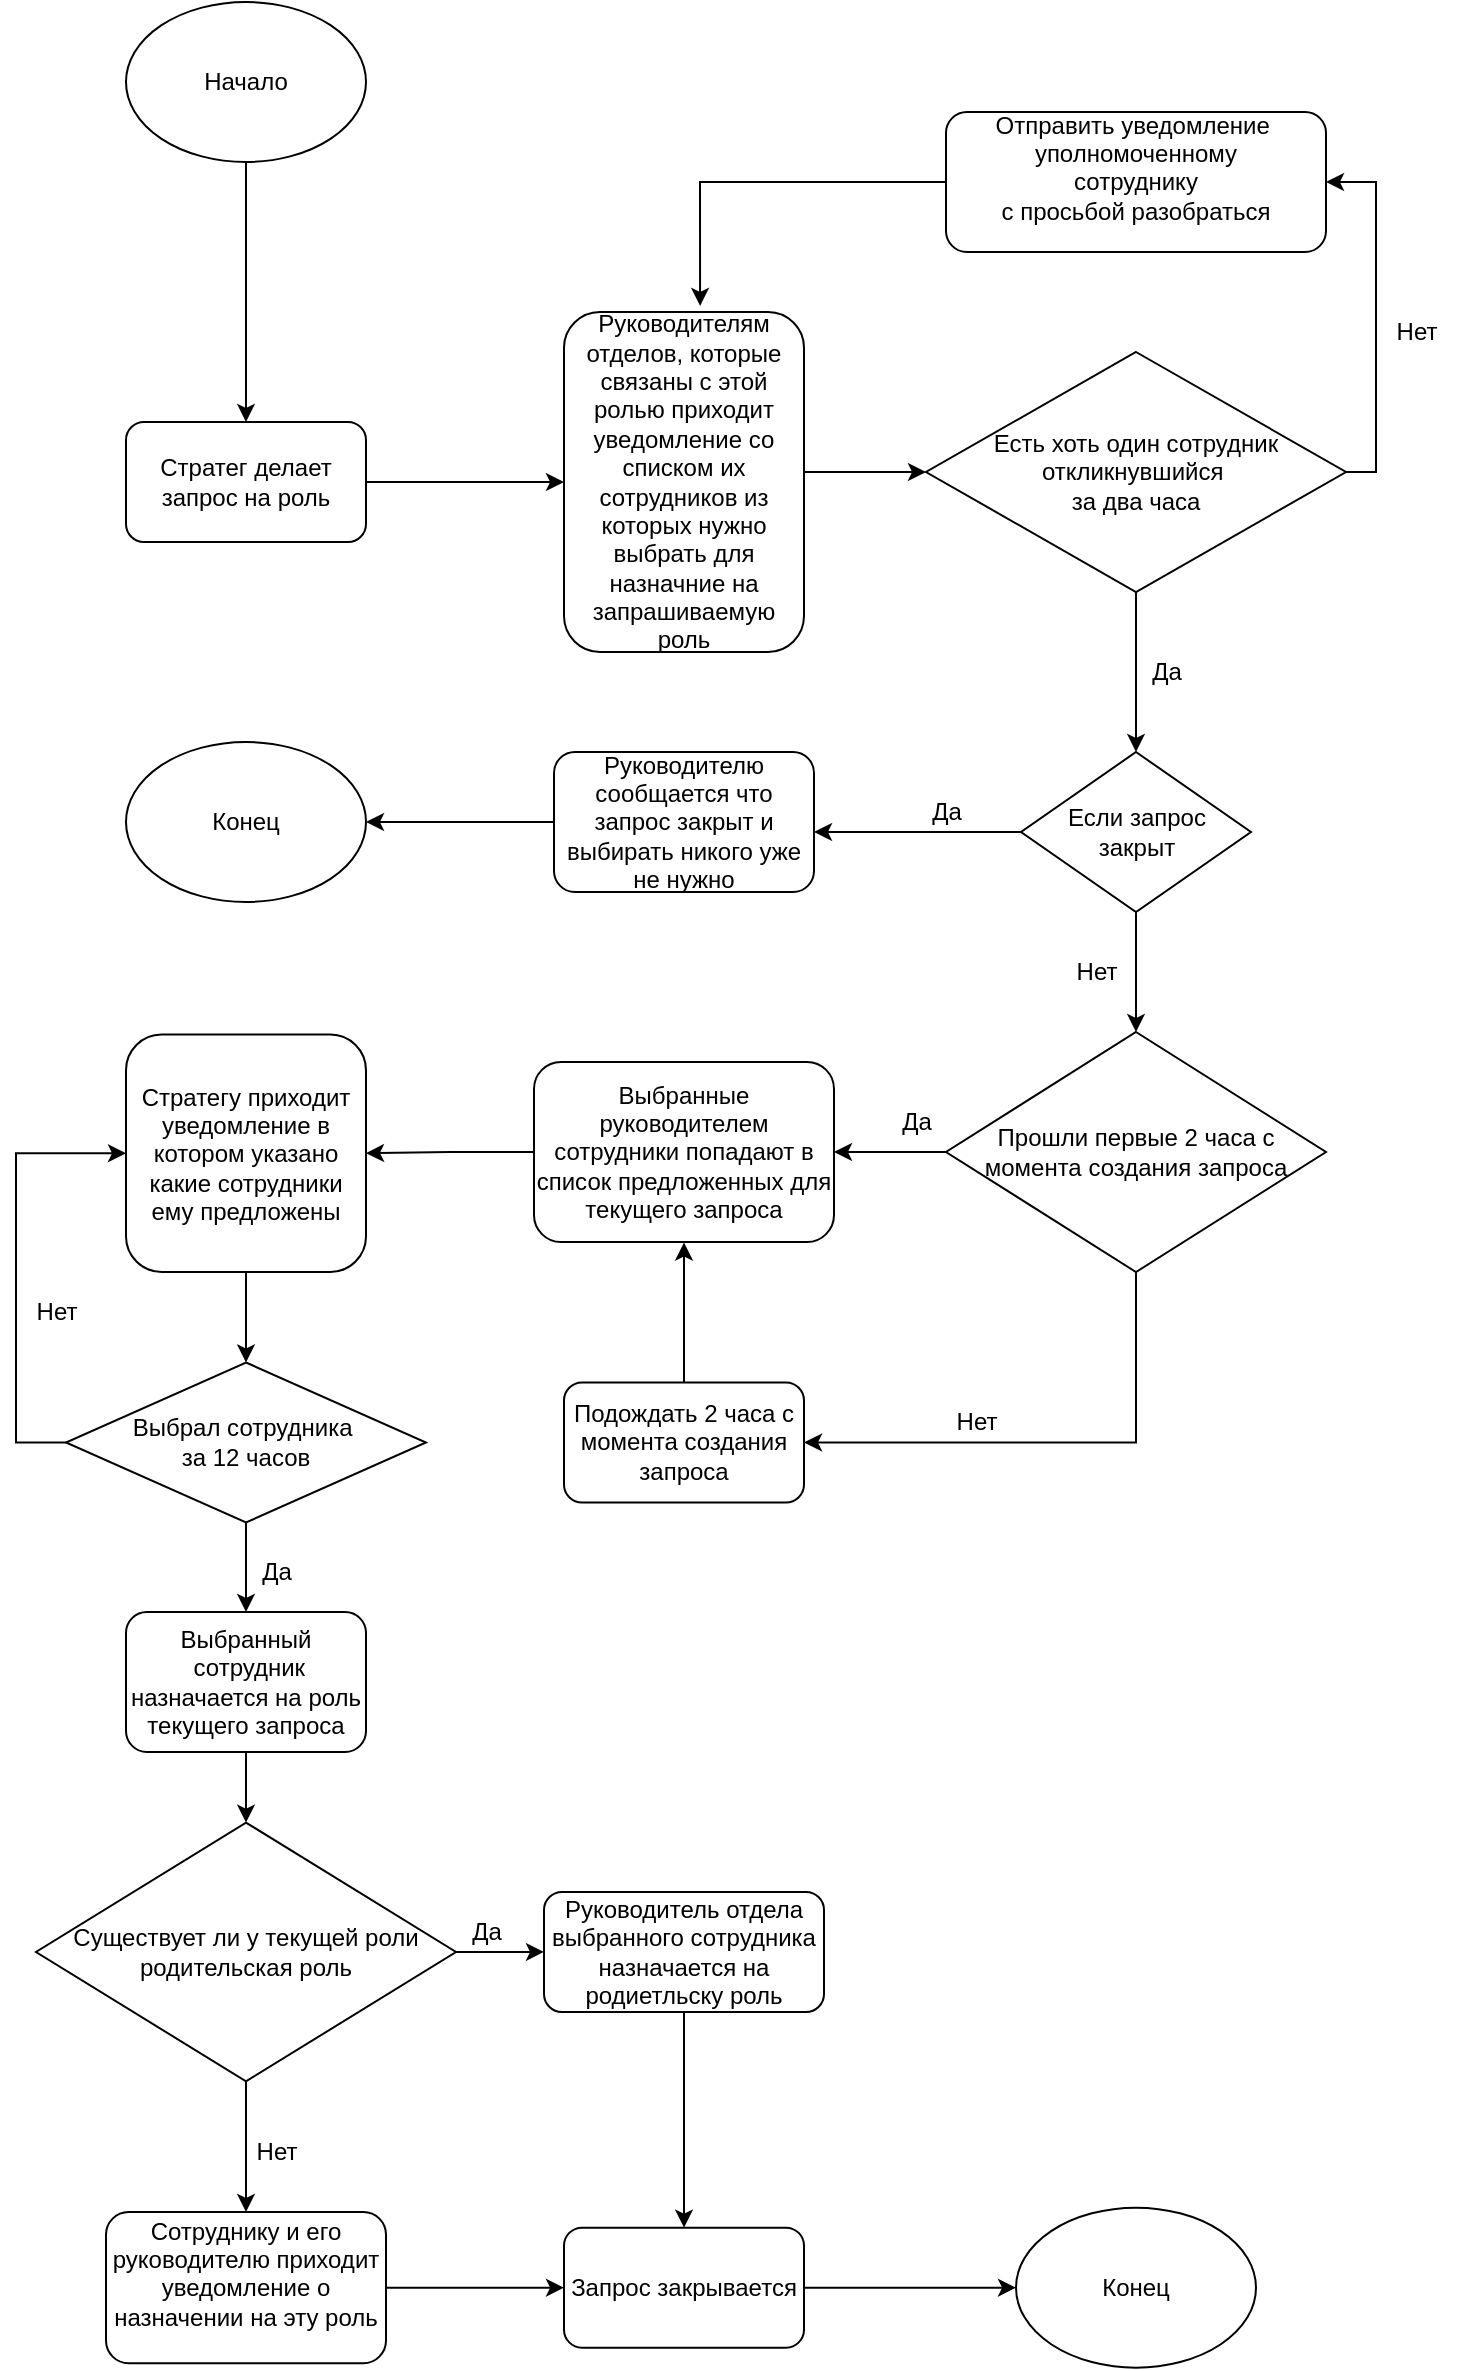 <mxfile version="15.2.9" type="github">
  <diagram id="C5RBs43oDa-KdzZeNtuy" name="Page-1">
    <mxGraphModel dx="1590" dy="1943" grid="1" gridSize="10" guides="1" tooltips="1" connect="1" arrows="1" fold="1" page="1" pageScale="1" pageWidth="827" pageHeight="1169" math="0" shadow="0">
      <root>
        <mxCell id="WIyWlLk6GJQsqaUBKTNV-0" />
        <mxCell id="WIyWlLk6GJQsqaUBKTNV-1" parent="WIyWlLk6GJQsqaUBKTNV-0" />
        <mxCell id="MZd_cuo-YuZrJoMX92ne-74" style="edgeStyle=orthogonalEdgeStyle;rounded=0;orthogonalLoop=1;jettySize=auto;html=1;exitX=1;exitY=0.5;exitDx=0;exitDy=0;entryX=0;entryY=0.5;entryDx=0;entryDy=0;" edge="1" parent="WIyWlLk6GJQsqaUBKTNV-1" source="zCNVH_hHgbBZrvqFedAu-4" target="zCNVH_hHgbBZrvqFedAu-6">
          <mxGeometry relative="1" as="geometry" />
        </mxCell>
        <mxCell id="zCNVH_hHgbBZrvqFedAu-4" value="Стратег делает запрос на роль" style="rounded=1;whiteSpace=wrap;html=1;" parent="WIyWlLk6GJQsqaUBKTNV-1" vertex="1">
          <mxGeometry x="145" y="95" width="120" height="60" as="geometry" />
        </mxCell>
        <mxCell id="MZd_cuo-YuZrJoMX92ne-42" style="edgeStyle=orthogonalEdgeStyle;rounded=0;orthogonalLoop=1;jettySize=auto;html=1;entryX=0;entryY=0.5;entryDx=0;entryDy=0;" edge="1" parent="WIyWlLk6GJQsqaUBKTNV-1" source="zCNVH_hHgbBZrvqFedAu-6" target="MZd_cuo-YuZrJoMX92ne-40">
          <mxGeometry relative="1" as="geometry">
            <Array as="points">
              <mxPoint x="500" y="120" />
              <mxPoint x="500" y="120" />
            </Array>
          </mxGeometry>
        </mxCell>
        <mxCell id="zCNVH_hHgbBZrvqFedAu-6" value="Руководителям отделов, которые связаны с этой ролью приходит уведомление со списком их сотрудников из которых нужно выбрать для назначние на запрашиваемую роль" style="rounded=1;whiteSpace=wrap;html=1;" parent="WIyWlLk6GJQsqaUBKTNV-1" vertex="1">
          <mxGeometry x="364" y="40" width="120" height="170" as="geometry" />
        </mxCell>
        <mxCell id="MZd_cuo-YuZrJoMX92ne-59" style="edgeStyle=orthogonalEdgeStyle;rounded=0;orthogonalLoop=1;jettySize=auto;html=1;exitX=0.5;exitY=1;exitDx=0;exitDy=0;entryX=0.5;entryY=0;entryDx=0;entryDy=0;" edge="1" parent="WIyWlLk6GJQsqaUBKTNV-1" source="zCNVH_hHgbBZrvqFedAu-10" target="MZd_cuo-YuZrJoMX92ne-17">
          <mxGeometry relative="1" as="geometry" />
        </mxCell>
        <mxCell id="zCNVH_hHgbBZrvqFedAu-10" value="Стратегу приходит уведомление в котором указано какие сотрудники ему предложены" style="rounded=1;whiteSpace=wrap;html=1;" parent="WIyWlLk6GJQsqaUBKTNV-1" vertex="1">
          <mxGeometry x="145" y="401.25" width="120" height="118.75" as="geometry" />
        </mxCell>
        <mxCell id="MZd_cuo-YuZrJoMX92ne-60" style="edgeStyle=orthogonalEdgeStyle;rounded=0;orthogonalLoop=1;jettySize=auto;html=1;entryX=0.5;entryY=0;entryDx=0;entryDy=0;" edge="1" parent="WIyWlLk6GJQsqaUBKTNV-1" source="zCNVH_hHgbBZrvqFedAu-12" target="zCNVH_hHgbBZrvqFedAu-20">
          <mxGeometry relative="1" as="geometry" />
        </mxCell>
        <mxCell id="zCNVH_hHgbBZrvqFedAu-12" value="Выбранный&lt;br&gt;&amp;nbsp;сотрудник назначается на роль текущего запроса" style="rounded=1;whiteSpace=wrap;html=1;" parent="WIyWlLk6GJQsqaUBKTNV-1" vertex="1">
          <mxGeometry x="145" y="690" width="120" height="70" as="geometry" />
        </mxCell>
        <mxCell id="MZd_cuo-YuZrJoMX92ne-78" style="edgeStyle=orthogonalEdgeStyle;rounded=0;orthogonalLoop=1;jettySize=auto;html=1;exitX=0.5;exitY=1;exitDx=0;exitDy=0;entryX=0.5;entryY=0;entryDx=0;entryDy=0;" edge="1" parent="WIyWlLk6GJQsqaUBKTNV-1" source="zCNVH_hHgbBZrvqFedAu-19" target="zCNVH_hHgbBZrvqFedAu-68">
          <mxGeometry relative="1" as="geometry" />
        </mxCell>
        <mxCell id="zCNVH_hHgbBZrvqFedAu-19" value="Руководитель отдела выбранного сотрудника назначается на родиетльску роль" style="rounded=1;whiteSpace=wrap;html=1;" parent="WIyWlLk6GJQsqaUBKTNV-1" vertex="1">
          <mxGeometry x="354" y="829.99" width="140" height="60" as="geometry" />
        </mxCell>
        <mxCell id="MZd_cuo-YuZrJoMX92ne-61" style="edgeStyle=orthogonalEdgeStyle;rounded=0;orthogonalLoop=1;jettySize=auto;html=1;entryX=0;entryY=0.5;entryDx=0;entryDy=0;" edge="1" parent="WIyWlLk6GJQsqaUBKTNV-1" source="zCNVH_hHgbBZrvqFedAu-20" target="zCNVH_hHgbBZrvqFedAu-19">
          <mxGeometry relative="1" as="geometry">
            <mxPoint x="185" y="990.0" as="targetPoint" />
          </mxGeometry>
        </mxCell>
        <mxCell id="MZd_cuo-YuZrJoMX92ne-69" style="edgeStyle=orthogonalEdgeStyle;rounded=0;orthogonalLoop=1;jettySize=auto;html=1;entryX=0.5;entryY=0;entryDx=0;entryDy=0;" edge="1" parent="WIyWlLk6GJQsqaUBKTNV-1" source="zCNVH_hHgbBZrvqFedAu-20" target="MZd_cuo-YuZrJoMX92ne-67">
          <mxGeometry relative="1" as="geometry" />
        </mxCell>
        <mxCell id="zCNVH_hHgbBZrvqFedAu-20" value="Существует ли у текущей роли родительская роль" style="rhombus;whiteSpace=wrap;html=1;" parent="WIyWlLk6GJQsqaUBKTNV-1" vertex="1">
          <mxGeometry x="100" y="795.31" width="210" height="129.37" as="geometry" />
        </mxCell>
        <mxCell id="MZd_cuo-YuZrJoMX92ne-37" style="edgeStyle=orthogonalEdgeStyle;rounded=0;orthogonalLoop=1;jettySize=auto;html=1;entryX=1;entryY=0.5;entryDx=0;entryDy=0;" edge="1" parent="WIyWlLk6GJQsqaUBKTNV-1" source="zCNVH_hHgbBZrvqFedAu-31" target="zCNVH_hHgbBZrvqFedAu-10">
          <mxGeometry relative="1" as="geometry" />
        </mxCell>
        <mxCell id="zCNVH_hHgbBZrvqFedAu-31" value="Выбранные руководителем сотрудники попадают в список предложенных для текущего запроса" style="rounded=1;whiteSpace=wrap;html=1;" parent="WIyWlLk6GJQsqaUBKTNV-1" vertex="1">
          <mxGeometry x="349" y="415" width="150" height="90" as="geometry" />
        </mxCell>
        <mxCell id="MZd_cuo-YuZrJoMX92ne-76" style="edgeStyle=orthogonalEdgeStyle;rounded=0;orthogonalLoop=1;jettySize=auto;html=1;exitX=1;exitY=0.5;exitDx=0;exitDy=0;entryX=0;entryY=0.5;entryDx=0;entryDy=0;" edge="1" parent="WIyWlLk6GJQsqaUBKTNV-1" source="zCNVH_hHgbBZrvqFedAu-68" target="MZd_cuo-YuZrJoMX92ne-77">
          <mxGeometry relative="1" as="geometry">
            <mxPoint x="770" y="934.36" as="targetPoint" />
          </mxGeometry>
        </mxCell>
        <mxCell id="zCNVH_hHgbBZrvqFedAu-68" value="Запрос закрывается" style="rounded=1;whiteSpace=wrap;html=1;" parent="WIyWlLk6GJQsqaUBKTNV-1" vertex="1">
          <mxGeometry x="364" y="997.82" width="120" height="60" as="geometry" />
        </mxCell>
        <mxCell id="zCNVH_hHgbBZrvqFedAu-87" style="edgeStyle=orthogonalEdgeStyle;rounded=0;orthogonalLoop=1;jettySize=auto;html=1;entryX=1;entryY=0.5;entryDx=0;entryDy=0;" parent="WIyWlLk6GJQsqaUBKTNV-1" source="zCNVH_hHgbBZrvqFedAu-85" edge="1">
          <mxGeometry relative="1" as="geometry">
            <mxPoint x="489" y="300" as="targetPoint" />
          </mxGeometry>
        </mxCell>
        <mxCell id="MZd_cuo-YuZrJoMX92ne-28" style="edgeStyle=orthogonalEdgeStyle;rounded=0;orthogonalLoop=1;jettySize=auto;html=1;exitX=0.5;exitY=1;exitDx=0;exitDy=0;entryX=0.5;entryY=0;entryDx=0;entryDy=0;" edge="1" parent="WIyWlLk6GJQsqaUBKTNV-1" source="zCNVH_hHgbBZrvqFedAu-85" target="MZd_cuo-YuZrJoMX92ne-1">
          <mxGeometry relative="1" as="geometry">
            <Array as="points">
              <mxPoint x="650" y="340" />
            </Array>
          </mxGeometry>
        </mxCell>
        <mxCell id="zCNVH_hHgbBZrvqFedAu-85" value="Если запрос &lt;br&gt;закрыт" style="rhombus;whiteSpace=wrap;html=1;" parent="WIyWlLk6GJQsqaUBKTNV-1" vertex="1">
          <mxGeometry x="592.5" y="260" width="115" height="80" as="geometry" />
        </mxCell>
        <mxCell id="zCNVH_hHgbBZrvqFedAu-86" value="Нет" style="text;html=1;align=center;verticalAlign=middle;resizable=0;points=[];autosize=1;strokeColor=none;fillColor=none;" parent="WIyWlLk6GJQsqaUBKTNV-1" vertex="1">
          <mxGeometry x="610" y="360" width="40" height="20" as="geometry" />
        </mxCell>
        <mxCell id="zCNVH_hHgbBZrvqFedAu-89" value="Да" style="text;html=1;align=center;verticalAlign=middle;resizable=0;points=[];autosize=1;strokeColor=none;fillColor=none;" parent="WIyWlLk6GJQsqaUBKTNV-1" vertex="1">
          <mxGeometry x="540" y="280" width="30" height="20" as="geometry" />
        </mxCell>
        <mxCell id="EclakT0VGjw_wbwwDs8H-8" value="Нет" style="text;html=1;align=center;verticalAlign=middle;resizable=0;points=[];autosize=1;strokeColor=none;fillColor=none;" parent="WIyWlLk6GJQsqaUBKTNV-1" vertex="1">
          <mxGeometry x="200" y="950.0" width="40" height="20" as="geometry" />
        </mxCell>
        <mxCell id="EclakT0VGjw_wbwwDs8H-16" style="edgeStyle=orthogonalEdgeStyle;rounded=0;orthogonalLoop=1;jettySize=auto;html=1;entryX=0.5;entryY=0;entryDx=0;entryDy=0;" parent="WIyWlLk6GJQsqaUBKTNV-1" source="EclakT0VGjw_wbwwDs8H-15" target="zCNVH_hHgbBZrvqFedAu-4" edge="1">
          <mxGeometry relative="1" as="geometry" />
        </mxCell>
        <mxCell id="EclakT0VGjw_wbwwDs8H-15" value="Начало" style="ellipse;whiteSpace=wrap;html=1;" parent="WIyWlLk6GJQsqaUBKTNV-1" vertex="1">
          <mxGeometry x="145" y="-115" width="120" height="80" as="geometry" />
        </mxCell>
        <mxCell id="MZd_cuo-YuZrJoMX92ne-29" style="edgeStyle=orthogonalEdgeStyle;rounded=0;orthogonalLoop=1;jettySize=auto;html=1;entryX=1;entryY=0.5;entryDx=0;entryDy=0;" edge="1" parent="WIyWlLk6GJQsqaUBKTNV-1" source="MZd_cuo-YuZrJoMX92ne-1" target="zCNVH_hHgbBZrvqFedAu-31">
          <mxGeometry relative="1" as="geometry" />
        </mxCell>
        <mxCell id="MZd_cuo-YuZrJoMX92ne-38" style="edgeStyle=orthogonalEdgeStyle;rounded=0;orthogonalLoop=1;jettySize=auto;html=1;entryX=1;entryY=0.5;entryDx=0;entryDy=0;" edge="1" parent="WIyWlLk6GJQsqaUBKTNV-1" source="MZd_cuo-YuZrJoMX92ne-1" target="MZd_cuo-YuZrJoMX92ne-34">
          <mxGeometry relative="1" as="geometry">
            <mxPoint x="650" y="655.25" as="targetPoint" />
            <Array as="points">
              <mxPoint x="650" y="605.25" />
            </Array>
          </mxGeometry>
        </mxCell>
        <mxCell id="MZd_cuo-YuZrJoMX92ne-1" value="Прошли первые 2 часа с момента создания запроса" style="rhombus;whiteSpace=wrap;html=1;" vertex="1" parent="WIyWlLk6GJQsqaUBKTNV-1">
          <mxGeometry x="555" y="400" width="190" height="120" as="geometry" />
        </mxCell>
        <mxCell id="MZd_cuo-YuZrJoMX92ne-10" value="Да&lt;br&gt;" style="text;html=1;align=center;verticalAlign=middle;resizable=0;points=[];autosize=1;strokeColor=none;fillColor=none;" vertex="1" parent="WIyWlLk6GJQsqaUBKTNV-1">
          <mxGeometry x="525" y="435.25" width="30" height="20" as="geometry" />
        </mxCell>
        <mxCell id="MZd_cuo-YuZrJoMX92ne-14" value="Нет" style="text;html=1;align=center;verticalAlign=middle;resizable=0;points=[];autosize=1;strokeColor=none;fillColor=none;" vertex="1" parent="WIyWlLk6GJQsqaUBKTNV-1">
          <mxGeometry x="550" y="585.25" width="40" height="20" as="geometry" />
        </mxCell>
        <mxCell id="MZd_cuo-YuZrJoMX92ne-18" style="edgeStyle=orthogonalEdgeStyle;rounded=0;orthogonalLoop=1;jettySize=auto;html=1;entryX=0.5;entryY=0;entryDx=0;entryDy=0;" edge="1" parent="WIyWlLk6GJQsqaUBKTNV-1" source="MZd_cuo-YuZrJoMX92ne-17" target="zCNVH_hHgbBZrvqFedAu-12">
          <mxGeometry relative="1" as="geometry" />
        </mxCell>
        <mxCell id="MZd_cuo-YuZrJoMX92ne-20" style="edgeStyle=orthogonalEdgeStyle;rounded=0;orthogonalLoop=1;jettySize=auto;html=1;entryX=0;entryY=0.5;entryDx=0;entryDy=0;exitX=0;exitY=0.5;exitDx=0;exitDy=0;" edge="1" parent="WIyWlLk6GJQsqaUBKTNV-1" source="MZd_cuo-YuZrJoMX92ne-17" target="zCNVH_hHgbBZrvqFedAu-10">
          <mxGeometry relative="1" as="geometry">
            <mxPoint x="110" y="455.25" as="targetPoint" />
            <Array as="points">
              <mxPoint x="90" y="605" />
              <mxPoint x="90" y="461" />
            </Array>
          </mxGeometry>
        </mxCell>
        <mxCell id="MZd_cuo-YuZrJoMX92ne-17" value="Выбрал сотрудника&amp;nbsp;&lt;br&gt;за 12 часов" style="rhombus;whiteSpace=wrap;html=1;" vertex="1" parent="WIyWlLk6GJQsqaUBKTNV-1">
          <mxGeometry x="115" y="565.25" width="180" height="80" as="geometry" />
        </mxCell>
        <mxCell id="MZd_cuo-YuZrJoMX92ne-19" value="Да" style="text;html=1;align=center;verticalAlign=middle;resizable=0;points=[];autosize=1;strokeColor=none;fillColor=none;" vertex="1" parent="WIyWlLk6GJQsqaUBKTNV-1">
          <mxGeometry x="205" y="660" width="30" height="20" as="geometry" />
        </mxCell>
        <mxCell id="MZd_cuo-YuZrJoMX92ne-22" value="Нет" style="text;html=1;align=center;verticalAlign=middle;resizable=0;points=[];autosize=1;strokeColor=none;fillColor=none;" vertex="1" parent="WIyWlLk6GJQsqaUBKTNV-1">
          <mxGeometry x="90" y="530" width="40" height="20" as="geometry" />
        </mxCell>
        <mxCell id="MZd_cuo-YuZrJoMX92ne-23" value="Да" style="text;html=1;align=center;verticalAlign=middle;resizable=0;points=[];autosize=1;strokeColor=none;fillColor=none;" vertex="1" parent="WIyWlLk6GJQsqaUBKTNV-1">
          <mxGeometry x="310" y="840" width="30" height="20" as="geometry" />
        </mxCell>
        <mxCell id="MZd_cuo-YuZrJoMX92ne-35" style="edgeStyle=orthogonalEdgeStyle;rounded=0;orthogonalLoop=1;jettySize=auto;html=1;" edge="1" parent="WIyWlLk6GJQsqaUBKTNV-1" source="MZd_cuo-YuZrJoMX92ne-34">
          <mxGeometry relative="1" as="geometry">
            <mxPoint x="424" y="505.25" as="targetPoint" />
          </mxGeometry>
        </mxCell>
        <mxCell id="MZd_cuo-YuZrJoMX92ne-34" value="Подождать 2 часа с момента создания запроса" style="rounded=1;whiteSpace=wrap;html=1;" vertex="1" parent="WIyWlLk6GJQsqaUBKTNV-1">
          <mxGeometry x="364" y="575.25" width="120" height="60" as="geometry" />
        </mxCell>
        <mxCell id="MZd_cuo-YuZrJoMX92ne-54" style="edgeStyle=orthogonalEdgeStyle;rounded=0;orthogonalLoop=1;jettySize=auto;html=1;entryX=1;entryY=0.5;entryDx=0;entryDy=0;" edge="1" parent="WIyWlLk6GJQsqaUBKTNV-1" source="MZd_cuo-YuZrJoMX92ne-40" target="MZd_cuo-YuZrJoMX92ne-49">
          <mxGeometry relative="1" as="geometry">
            <mxPoint x="820" as="targetPoint" />
            <Array as="points">
              <mxPoint x="770" y="120" />
              <mxPoint x="770" y="-25" />
            </Array>
          </mxGeometry>
        </mxCell>
        <mxCell id="MZd_cuo-YuZrJoMX92ne-58" style="edgeStyle=orthogonalEdgeStyle;rounded=0;orthogonalLoop=1;jettySize=auto;html=1;entryX=0.5;entryY=0;entryDx=0;entryDy=0;" edge="1" parent="WIyWlLk6GJQsqaUBKTNV-1" source="MZd_cuo-YuZrJoMX92ne-40" target="zCNVH_hHgbBZrvqFedAu-85">
          <mxGeometry relative="1" as="geometry">
            <mxPoint x="645" y="280" as="targetPoint" />
            <Array as="points">
              <mxPoint x="650" y="210" />
              <mxPoint x="650" y="210" />
            </Array>
          </mxGeometry>
        </mxCell>
        <mxCell id="MZd_cuo-YuZrJoMX92ne-40" value="Есть хоть один сотрудник&lt;br&gt;откликнувшийся&amp;nbsp;&lt;br&gt;за два часа" style="rhombus;whiteSpace=wrap;html=1;" vertex="1" parent="WIyWlLk6GJQsqaUBKTNV-1">
          <mxGeometry x="545" y="60" width="210" height="120" as="geometry" />
        </mxCell>
        <mxCell id="MZd_cuo-YuZrJoMX92ne-45" value="Да" style="text;html=1;align=center;verticalAlign=middle;resizable=0;points=[];autosize=1;strokeColor=none;fillColor=none;" vertex="1" parent="WIyWlLk6GJQsqaUBKTNV-1">
          <mxGeometry x="650" y="210" width="30" height="20" as="geometry" />
        </mxCell>
        <mxCell id="MZd_cuo-YuZrJoMX92ne-47" value="Нет" style="text;html=1;align=center;verticalAlign=middle;resizable=0;points=[];autosize=1;strokeColor=none;fillColor=none;" vertex="1" parent="WIyWlLk6GJQsqaUBKTNV-1">
          <mxGeometry x="770" y="40" width="40" height="20" as="geometry" />
        </mxCell>
        <mxCell id="MZd_cuo-YuZrJoMX92ne-66" style="edgeStyle=orthogonalEdgeStyle;rounded=0;orthogonalLoop=1;jettySize=auto;html=1;entryX=0.567;entryY=-0.018;entryDx=0;entryDy=0;entryPerimeter=0;exitX=0;exitY=0.5;exitDx=0;exitDy=0;" edge="1" parent="WIyWlLk6GJQsqaUBKTNV-1" source="MZd_cuo-YuZrJoMX92ne-49" target="zCNVH_hHgbBZrvqFedAu-6">
          <mxGeometry relative="1" as="geometry">
            <mxPoint x="440" y="-60" as="targetPoint" />
            <Array as="points">
              <mxPoint x="432" y="-25" />
            </Array>
          </mxGeometry>
        </mxCell>
        <mxCell id="MZd_cuo-YuZrJoMX92ne-49" value="Отправить уведомление&amp;nbsp;&lt;br&gt;уполномоченному&lt;br&gt;сотруднику &lt;br&gt;с просьбой разобраться&lt;br&gt;&amp;nbsp;" style="rounded=1;whiteSpace=wrap;html=1;" vertex="1" parent="WIyWlLk6GJQsqaUBKTNV-1">
          <mxGeometry x="555" y="-60" width="190" height="70" as="geometry" />
        </mxCell>
        <mxCell id="MZd_cuo-YuZrJoMX92ne-81" style="edgeStyle=orthogonalEdgeStyle;rounded=0;orthogonalLoop=1;jettySize=auto;html=1;exitX=0;exitY=0.5;exitDx=0;exitDy=0;entryX=1;entryY=0.5;entryDx=0;entryDy=0;" edge="1" parent="WIyWlLk6GJQsqaUBKTNV-1" source="MZd_cuo-YuZrJoMX92ne-56" target="MZd_cuo-YuZrJoMX92ne-80">
          <mxGeometry relative="1" as="geometry" />
        </mxCell>
        <mxCell id="MZd_cuo-YuZrJoMX92ne-56" value="&lt;span&gt;Руководителю сообщается что запрос закрыт и выбирать никого уже не нужно&lt;/span&gt;" style="rounded=1;whiteSpace=wrap;html=1;" vertex="1" parent="WIyWlLk6GJQsqaUBKTNV-1">
          <mxGeometry x="359" y="260" width="130" height="70" as="geometry" />
        </mxCell>
        <mxCell id="MZd_cuo-YuZrJoMX92ne-75" style="edgeStyle=orthogonalEdgeStyle;rounded=0;orthogonalLoop=1;jettySize=auto;html=1;exitX=1;exitY=0.5;exitDx=0;exitDy=0;entryX=0;entryY=0.5;entryDx=0;entryDy=0;" edge="1" parent="WIyWlLk6GJQsqaUBKTNV-1" source="MZd_cuo-YuZrJoMX92ne-67" target="zCNVH_hHgbBZrvqFedAu-68">
          <mxGeometry relative="1" as="geometry" />
        </mxCell>
        <mxCell id="MZd_cuo-YuZrJoMX92ne-67" value="Сотруднику и его руководителю приходит уведомление о назначении на эту роль&lt;br&gt;&amp;nbsp;" style="rounded=1;whiteSpace=wrap;html=1;" vertex="1" parent="WIyWlLk6GJQsqaUBKTNV-1">
          <mxGeometry x="135" y="990" width="140" height="75.63" as="geometry" />
        </mxCell>
        <mxCell id="MZd_cuo-YuZrJoMX92ne-77" value="Конец" style="ellipse;whiteSpace=wrap;html=1;" vertex="1" parent="WIyWlLk6GJQsqaUBKTNV-1">
          <mxGeometry x="590" y="987.82" width="120" height="80" as="geometry" />
        </mxCell>
        <mxCell id="MZd_cuo-YuZrJoMX92ne-80" value="Конец" style="ellipse;whiteSpace=wrap;html=1;" vertex="1" parent="WIyWlLk6GJQsqaUBKTNV-1">
          <mxGeometry x="145" y="255" width="120" height="80" as="geometry" />
        </mxCell>
      </root>
    </mxGraphModel>
  </diagram>
</mxfile>
